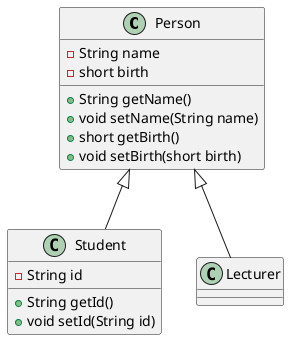 @startuml
class Person {
  -String name
  -short birth
  +String getName()
  +void setName(String name)
  +short getBirth()
  +void setBirth(short birth)
}

class Student {
  -String id
  +String getId()
  +void setId(String id)
}

class Lecturer {

}

Person <|-- Student
Person <|-- Lecturer
@enduml

java -jar plantuml.jar diagram.puml

